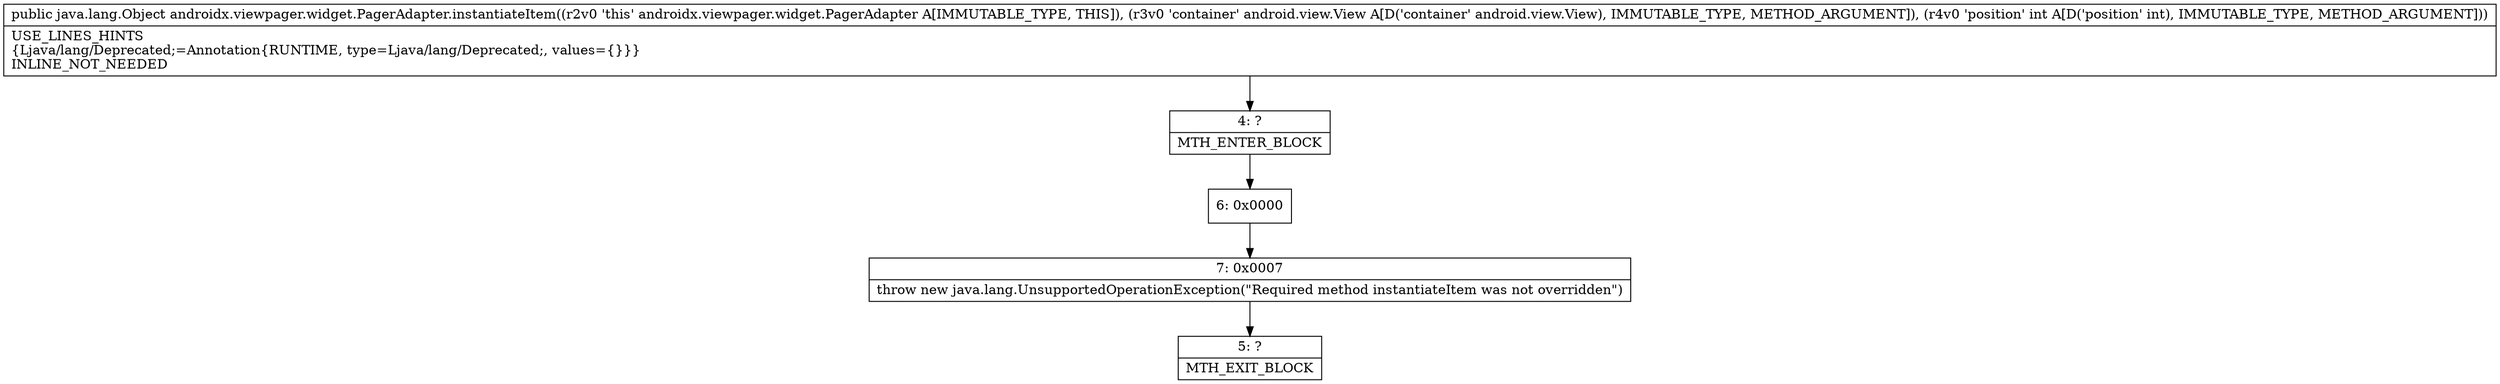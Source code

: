digraph "CFG forandroidx.viewpager.widget.PagerAdapter.instantiateItem(Landroid\/view\/View;I)Ljava\/lang\/Object;" {
Node_4 [shape=record,label="{4\:\ ?|MTH_ENTER_BLOCK\l}"];
Node_6 [shape=record,label="{6\:\ 0x0000}"];
Node_7 [shape=record,label="{7\:\ 0x0007|throw new java.lang.UnsupportedOperationException(\"Required method instantiateItem was not overridden\")\l}"];
Node_5 [shape=record,label="{5\:\ ?|MTH_EXIT_BLOCK\l}"];
MethodNode[shape=record,label="{public java.lang.Object androidx.viewpager.widget.PagerAdapter.instantiateItem((r2v0 'this' androidx.viewpager.widget.PagerAdapter A[IMMUTABLE_TYPE, THIS]), (r3v0 'container' android.view.View A[D('container' android.view.View), IMMUTABLE_TYPE, METHOD_ARGUMENT]), (r4v0 'position' int A[D('position' int), IMMUTABLE_TYPE, METHOD_ARGUMENT]))  | USE_LINES_HINTS\l\{Ljava\/lang\/Deprecated;=Annotation\{RUNTIME, type=Ljava\/lang\/Deprecated;, values=\{\}\}\}\lINLINE_NOT_NEEDED\l}"];
MethodNode -> Node_4;Node_4 -> Node_6;
Node_6 -> Node_7;
Node_7 -> Node_5;
}

